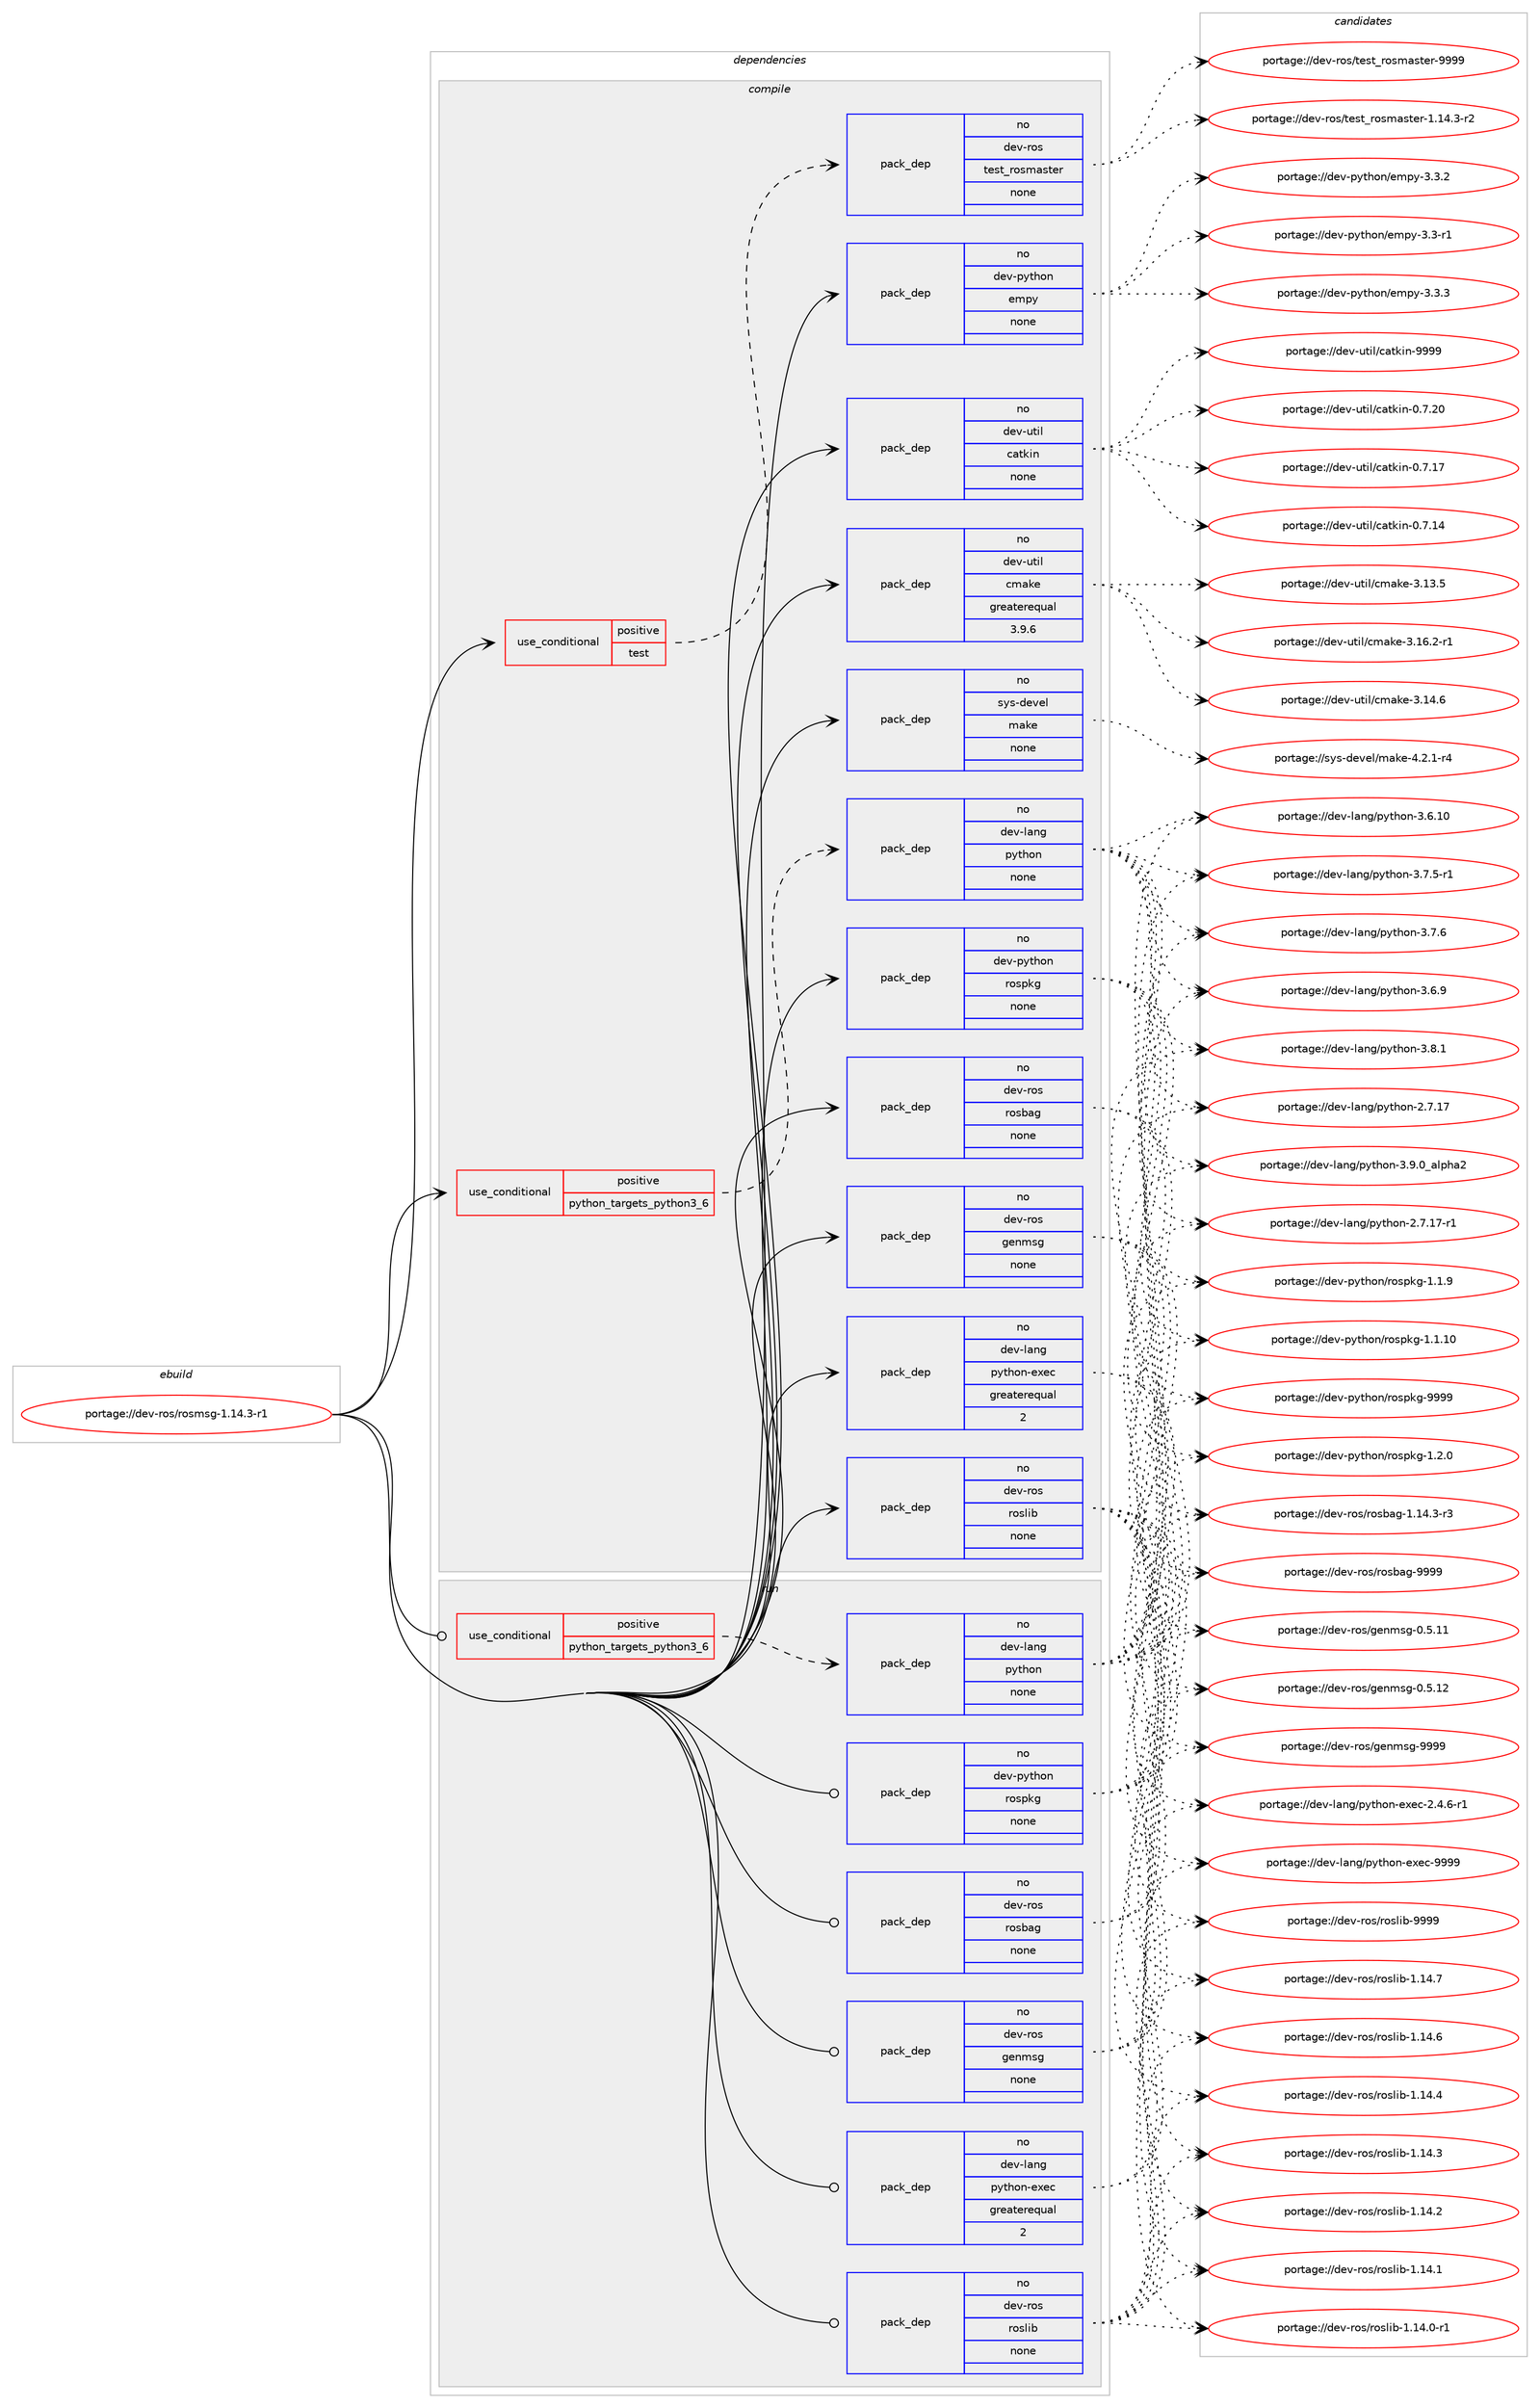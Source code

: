 digraph prolog {

# *************
# Graph options
# *************

newrank=true;
concentrate=true;
compound=true;
graph [rankdir=LR,fontname=Helvetica,fontsize=10,ranksep=1.5];#, ranksep=2.5, nodesep=0.2];
edge  [arrowhead=vee];
node  [fontname=Helvetica,fontsize=10];

# **********
# The ebuild
# **********

subgraph cluster_leftcol {
color=gray;
label=<<i>ebuild</i>>;
id [label="portage://dev-ros/rosmsg-1.14.3-r1", color=red, width=4, href="../dev-ros/rosmsg-1.14.3-r1.svg"];
}

# ****************
# The dependencies
# ****************

subgraph cluster_midcol {
color=gray;
label=<<i>dependencies</i>>;
subgraph cluster_compile {
fillcolor="#eeeeee";
style=filled;
label=<<i>compile</i>>;
subgraph cond97876 {
dependency387457 [label=<<TABLE BORDER="0" CELLBORDER="1" CELLSPACING="0" CELLPADDING="4"><TR><TD ROWSPAN="3" CELLPADDING="10">use_conditional</TD></TR><TR><TD>positive</TD></TR><TR><TD>python_targets_python3_6</TD></TR></TABLE>>, shape=none, color=red];
subgraph pack284728 {
dependency387458 [label=<<TABLE BORDER="0" CELLBORDER="1" CELLSPACING="0" CELLPADDING="4" WIDTH="220"><TR><TD ROWSPAN="6" CELLPADDING="30">pack_dep</TD></TR><TR><TD WIDTH="110">no</TD></TR><TR><TD>dev-lang</TD></TR><TR><TD>python</TD></TR><TR><TD>none</TD></TR><TR><TD></TD></TR></TABLE>>, shape=none, color=blue];
}
dependency387457:e -> dependency387458:w [weight=20,style="dashed",arrowhead="vee"];
}
id:e -> dependency387457:w [weight=20,style="solid",arrowhead="vee"];
subgraph cond97877 {
dependency387459 [label=<<TABLE BORDER="0" CELLBORDER="1" CELLSPACING="0" CELLPADDING="4"><TR><TD ROWSPAN="3" CELLPADDING="10">use_conditional</TD></TR><TR><TD>positive</TD></TR><TR><TD>test</TD></TR></TABLE>>, shape=none, color=red];
subgraph pack284729 {
dependency387460 [label=<<TABLE BORDER="0" CELLBORDER="1" CELLSPACING="0" CELLPADDING="4" WIDTH="220"><TR><TD ROWSPAN="6" CELLPADDING="30">pack_dep</TD></TR><TR><TD WIDTH="110">no</TD></TR><TR><TD>dev-ros</TD></TR><TR><TD>test_rosmaster</TD></TR><TR><TD>none</TD></TR><TR><TD></TD></TR></TABLE>>, shape=none, color=blue];
}
dependency387459:e -> dependency387460:w [weight=20,style="dashed",arrowhead="vee"];
}
id:e -> dependency387459:w [weight=20,style="solid",arrowhead="vee"];
subgraph pack284730 {
dependency387461 [label=<<TABLE BORDER="0" CELLBORDER="1" CELLSPACING="0" CELLPADDING="4" WIDTH="220"><TR><TD ROWSPAN="6" CELLPADDING="30">pack_dep</TD></TR><TR><TD WIDTH="110">no</TD></TR><TR><TD>dev-lang</TD></TR><TR><TD>python-exec</TD></TR><TR><TD>greaterequal</TD></TR><TR><TD>2</TD></TR></TABLE>>, shape=none, color=blue];
}
id:e -> dependency387461:w [weight=20,style="solid",arrowhead="vee"];
subgraph pack284731 {
dependency387462 [label=<<TABLE BORDER="0" CELLBORDER="1" CELLSPACING="0" CELLPADDING="4" WIDTH="220"><TR><TD ROWSPAN="6" CELLPADDING="30">pack_dep</TD></TR><TR><TD WIDTH="110">no</TD></TR><TR><TD>dev-python</TD></TR><TR><TD>empy</TD></TR><TR><TD>none</TD></TR><TR><TD></TD></TR></TABLE>>, shape=none, color=blue];
}
id:e -> dependency387462:w [weight=20,style="solid",arrowhead="vee"];
subgraph pack284732 {
dependency387463 [label=<<TABLE BORDER="0" CELLBORDER="1" CELLSPACING="0" CELLPADDING="4" WIDTH="220"><TR><TD ROWSPAN="6" CELLPADDING="30">pack_dep</TD></TR><TR><TD WIDTH="110">no</TD></TR><TR><TD>dev-python</TD></TR><TR><TD>rospkg</TD></TR><TR><TD>none</TD></TR><TR><TD></TD></TR></TABLE>>, shape=none, color=blue];
}
id:e -> dependency387463:w [weight=20,style="solid",arrowhead="vee"];
subgraph pack284733 {
dependency387464 [label=<<TABLE BORDER="0" CELLBORDER="1" CELLSPACING="0" CELLPADDING="4" WIDTH="220"><TR><TD ROWSPAN="6" CELLPADDING="30">pack_dep</TD></TR><TR><TD WIDTH="110">no</TD></TR><TR><TD>dev-ros</TD></TR><TR><TD>genmsg</TD></TR><TR><TD>none</TD></TR><TR><TD></TD></TR></TABLE>>, shape=none, color=blue];
}
id:e -> dependency387464:w [weight=20,style="solid",arrowhead="vee"];
subgraph pack284734 {
dependency387465 [label=<<TABLE BORDER="0" CELLBORDER="1" CELLSPACING="0" CELLPADDING="4" WIDTH="220"><TR><TD ROWSPAN="6" CELLPADDING="30">pack_dep</TD></TR><TR><TD WIDTH="110">no</TD></TR><TR><TD>dev-ros</TD></TR><TR><TD>rosbag</TD></TR><TR><TD>none</TD></TR><TR><TD></TD></TR></TABLE>>, shape=none, color=blue];
}
id:e -> dependency387465:w [weight=20,style="solid",arrowhead="vee"];
subgraph pack284735 {
dependency387466 [label=<<TABLE BORDER="0" CELLBORDER="1" CELLSPACING="0" CELLPADDING="4" WIDTH="220"><TR><TD ROWSPAN="6" CELLPADDING="30">pack_dep</TD></TR><TR><TD WIDTH="110">no</TD></TR><TR><TD>dev-ros</TD></TR><TR><TD>roslib</TD></TR><TR><TD>none</TD></TR><TR><TD></TD></TR></TABLE>>, shape=none, color=blue];
}
id:e -> dependency387466:w [weight=20,style="solid",arrowhead="vee"];
subgraph pack284736 {
dependency387467 [label=<<TABLE BORDER="0" CELLBORDER="1" CELLSPACING="0" CELLPADDING="4" WIDTH="220"><TR><TD ROWSPAN="6" CELLPADDING="30">pack_dep</TD></TR><TR><TD WIDTH="110">no</TD></TR><TR><TD>dev-util</TD></TR><TR><TD>catkin</TD></TR><TR><TD>none</TD></TR><TR><TD></TD></TR></TABLE>>, shape=none, color=blue];
}
id:e -> dependency387467:w [weight=20,style="solid",arrowhead="vee"];
subgraph pack284737 {
dependency387468 [label=<<TABLE BORDER="0" CELLBORDER="1" CELLSPACING="0" CELLPADDING="4" WIDTH="220"><TR><TD ROWSPAN="6" CELLPADDING="30">pack_dep</TD></TR><TR><TD WIDTH="110">no</TD></TR><TR><TD>dev-util</TD></TR><TR><TD>cmake</TD></TR><TR><TD>greaterequal</TD></TR><TR><TD>3.9.6</TD></TR></TABLE>>, shape=none, color=blue];
}
id:e -> dependency387468:w [weight=20,style="solid",arrowhead="vee"];
subgraph pack284738 {
dependency387469 [label=<<TABLE BORDER="0" CELLBORDER="1" CELLSPACING="0" CELLPADDING="4" WIDTH="220"><TR><TD ROWSPAN="6" CELLPADDING="30">pack_dep</TD></TR><TR><TD WIDTH="110">no</TD></TR><TR><TD>sys-devel</TD></TR><TR><TD>make</TD></TR><TR><TD>none</TD></TR><TR><TD></TD></TR></TABLE>>, shape=none, color=blue];
}
id:e -> dependency387469:w [weight=20,style="solid",arrowhead="vee"];
}
subgraph cluster_compileandrun {
fillcolor="#eeeeee";
style=filled;
label=<<i>compile and run</i>>;
}
subgraph cluster_run {
fillcolor="#eeeeee";
style=filled;
label=<<i>run</i>>;
subgraph cond97878 {
dependency387470 [label=<<TABLE BORDER="0" CELLBORDER="1" CELLSPACING="0" CELLPADDING="4"><TR><TD ROWSPAN="3" CELLPADDING="10">use_conditional</TD></TR><TR><TD>positive</TD></TR><TR><TD>python_targets_python3_6</TD></TR></TABLE>>, shape=none, color=red];
subgraph pack284739 {
dependency387471 [label=<<TABLE BORDER="0" CELLBORDER="1" CELLSPACING="0" CELLPADDING="4" WIDTH="220"><TR><TD ROWSPAN="6" CELLPADDING="30">pack_dep</TD></TR><TR><TD WIDTH="110">no</TD></TR><TR><TD>dev-lang</TD></TR><TR><TD>python</TD></TR><TR><TD>none</TD></TR><TR><TD></TD></TR></TABLE>>, shape=none, color=blue];
}
dependency387470:e -> dependency387471:w [weight=20,style="dashed",arrowhead="vee"];
}
id:e -> dependency387470:w [weight=20,style="solid",arrowhead="odot"];
subgraph pack284740 {
dependency387472 [label=<<TABLE BORDER="0" CELLBORDER="1" CELLSPACING="0" CELLPADDING="4" WIDTH="220"><TR><TD ROWSPAN="6" CELLPADDING="30">pack_dep</TD></TR><TR><TD WIDTH="110">no</TD></TR><TR><TD>dev-lang</TD></TR><TR><TD>python-exec</TD></TR><TR><TD>greaterequal</TD></TR><TR><TD>2</TD></TR></TABLE>>, shape=none, color=blue];
}
id:e -> dependency387472:w [weight=20,style="solid",arrowhead="odot"];
subgraph pack284741 {
dependency387473 [label=<<TABLE BORDER="0" CELLBORDER="1" CELLSPACING="0" CELLPADDING="4" WIDTH="220"><TR><TD ROWSPAN="6" CELLPADDING="30">pack_dep</TD></TR><TR><TD WIDTH="110">no</TD></TR><TR><TD>dev-python</TD></TR><TR><TD>rospkg</TD></TR><TR><TD>none</TD></TR><TR><TD></TD></TR></TABLE>>, shape=none, color=blue];
}
id:e -> dependency387473:w [weight=20,style="solid",arrowhead="odot"];
subgraph pack284742 {
dependency387474 [label=<<TABLE BORDER="0" CELLBORDER="1" CELLSPACING="0" CELLPADDING="4" WIDTH="220"><TR><TD ROWSPAN="6" CELLPADDING="30">pack_dep</TD></TR><TR><TD WIDTH="110">no</TD></TR><TR><TD>dev-ros</TD></TR><TR><TD>genmsg</TD></TR><TR><TD>none</TD></TR><TR><TD></TD></TR></TABLE>>, shape=none, color=blue];
}
id:e -> dependency387474:w [weight=20,style="solid",arrowhead="odot"];
subgraph pack284743 {
dependency387475 [label=<<TABLE BORDER="0" CELLBORDER="1" CELLSPACING="0" CELLPADDING="4" WIDTH="220"><TR><TD ROWSPAN="6" CELLPADDING="30">pack_dep</TD></TR><TR><TD WIDTH="110">no</TD></TR><TR><TD>dev-ros</TD></TR><TR><TD>rosbag</TD></TR><TR><TD>none</TD></TR><TR><TD></TD></TR></TABLE>>, shape=none, color=blue];
}
id:e -> dependency387475:w [weight=20,style="solid",arrowhead="odot"];
subgraph pack284744 {
dependency387476 [label=<<TABLE BORDER="0" CELLBORDER="1" CELLSPACING="0" CELLPADDING="4" WIDTH="220"><TR><TD ROWSPAN="6" CELLPADDING="30">pack_dep</TD></TR><TR><TD WIDTH="110">no</TD></TR><TR><TD>dev-ros</TD></TR><TR><TD>roslib</TD></TR><TR><TD>none</TD></TR><TR><TD></TD></TR></TABLE>>, shape=none, color=blue];
}
id:e -> dependency387476:w [weight=20,style="solid",arrowhead="odot"];
}
}

# **************
# The candidates
# **************

subgraph cluster_choices {
rank=same;
color=gray;
label=<<i>candidates</i>>;

subgraph choice284728 {
color=black;
nodesep=1;
choice10010111845108971101034711212111610411111045514657464895971081121049750 [label="portage://dev-lang/python-3.9.0_alpha2", color=red, width=4,href="../dev-lang/python-3.9.0_alpha2.svg"];
choice100101118451089711010347112121116104111110455146564649 [label="portage://dev-lang/python-3.8.1", color=red, width=4,href="../dev-lang/python-3.8.1.svg"];
choice100101118451089711010347112121116104111110455146554654 [label="portage://dev-lang/python-3.7.6", color=red, width=4,href="../dev-lang/python-3.7.6.svg"];
choice1001011184510897110103471121211161041111104551465546534511449 [label="portage://dev-lang/python-3.7.5-r1", color=red, width=4,href="../dev-lang/python-3.7.5-r1.svg"];
choice100101118451089711010347112121116104111110455146544657 [label="portage://dev-lang/python-3.6.9", color=red, width=4,href="../dev-lang/python-3.6.9.svg"];
choice10010111845108971101034711212111610411111045514654464948 [label="portage://dev-lang/python-3.6.10", color=red, width=4,href="../dev-lang/python-3.6.10.svg"];
choice100101118451089711010347112121116104111110455046554649554511449 [label="portage://dev-lang/python-2.7.17-r1", color=red, width=4,href="../dev-lang/python-2.7.17-r1.svg"];
choice10010111845108971101034711212111610411111045504655464955 [label="portage://dev-lang/python-2.7.17", color=red, width=4,href="../dev-lang/python-2.7.17.svg"];
dependency387458:e -> choice10010111845108971101034711212111610411111045514657464895971081121049750:w [style=dotted,weight="100"];
dependency387458:e -> choice100101118451089711010347112121116104111110455146564649:w [style=dotted,weight="100"];
dependency387458:e -> choice100101118451089711010347112121116104111110455146554654:w [style=dotted,weight="100"];
dependency387458:e -> choice1001011184510897110103471121211161041111104551465546534511449:w [style=dotted,weight="100"];
dependency387458:e -> choice100101118451089711010347112121116104111110455146544657:w [style=dotted,weight="100"];
dependency387458:e -> choice10010111845108971101034711212111610411111045514654464948:w [style=dotted,weight="100"];
dependency387458:e -> choice100101118451089711010347112121116104111110455046554649554511449:w [style=dotted,weight="100"];
dependency387458:e -> choice10010111845108971101034711212111610411111045504655464955:w [style=dotted,weight="100"];
}
subgraph choice284729 {
color=black;
nodesep=1;
choice100101118451141111154711610111511695114111115109971151161011144557575757 [label="portage://dev-ros/test_rosmaster-9999", color=red, width=4,href="../dev-ros/test_rosmaster-9999.svg"];
choice10010111845114111115471161011151169511411111510997115116101114454946495246514511450 [label="portage://dev-ros/test_rosmaster-1.14.3-r2", color=red, width=4,href="../dev-ros/test_rosmaster-1.14.3-r2.svg"];
dependency387460:e -> choice100101118451141111154711610111511695114111115109971151161011144557575757:w [style=dotted,weight="100"];
dependency387460:e -> choice10010111845114111115471161011151169511411111510997115116101114454946495246514511450:w [style=dotted,weight="100"];
}
subgraph choice284730 {
color=black;
nodesep=1;
choice10010111845108971101034711212111610411111045101120101994557575757 [label="portage://dev-lang/python-exec-9999", color=red, width=4,href="../dev-lang/python-exec-9999.svg"];
choice10010111845108971101034711212111610411111045101120101994550465246544511449 [label="portage://dev-lang/python-exec-2.4.6-r1", color=red, width=4,href="../dev-lang/python-exec-2.4.6-r1.svg"];
dependency387461:e -> choice10010111845108971101034711212111610411111045101120101994557575757:w [style=dotted,weight="100"];
dependency387461:e -> choice10010111845108971101034711212111610411111045101120101994550465246544511449:w [style=dotted,weight="100"];
}
subgraph choice284731 {
color=black;
nodesep=1;
choice1001011184511212111610411111047101109112121455146514651 [label="portage://dev-python/empy-3.3.3", color=red, width=4,href="../dev-python/empy-3.3.3.svg"];
choice1001011184511212111610411111047101109112121455146514650 [label="portage://dev-python/empy-3.3.2", color=red, width=4,href="../dev-python/empy-3.3.2.svg"];
choice1001011184511212111610411111047101109112121455146514511449 [label="portage://dev-python/empy-3.3-r1", color=red, width=4,href="../dev-python/empy-3.3-r1.svg"];
dependency387462:e -> choice1001011184511212111610411111047101109112121455146514651:w [style=dotted,weight="100"];
dependency387462:e -> choice1001011184511212111610411111047101109112121455146514650:w [style=dotted,weight="100"];
dependency387462:e -> choice1001011184511212111610411111047101109112121455146514511449:w [style=dotted,weight="100"];
}
subgraph choice284732 {
color=black;
nodesep=1;
choice10010111845112121116104111110471141111151121071034557575757 [label="portage://dev-python/rospkg-9999", color=red, width=4,href="../dev-python/rospkg-9999.svg"];
choice1001011184511212111610411111047114111115112107103454946504648 [label="portage://dev-python/rospkg-1.2.0", color=red, width=4,href="../dev-python/rospkg-1.2.0.svg"];
choice1001011184511212111610411111047114111115112107103454946494657 [label="portage://dev-python/rospkg-1.1.9", color=red, width=4,href="../dev-python/rospkg-1.1.9.svg"];
choice100101118451121211161041111104711411111511210710345494649464948 [label="portage://dev-python/rospkg-1.1.10", color=red, width=4,href="../dev-python/rospkg-1.1.10.svg"];
dependency387463:e -> choice10010111845112121116104111110471141111151121071034557575757:w [style=dotted,weight="100"];
dependency387463:e -> choice1001011184511212111610411111047114111115112107103454946504648:w [style=dotted,weight="100"];
dependency387463:e -> choice1001011184511212111610411111047114111115112107103454946494657:w [style=dotted,weight="100"];
dependency387463:e -> choice100101118451121211161041111104711411111511210710345494649464948:w [style=dotted,weight="100"];
}
subgraph choice284733 {
color=black;
nodesep=1;
choice10010111845114111115471031011101091151034557575757 [label="portage://dev-ros/genmsg-9999", color=red, width=4,href="../dev-ros/genmsg-9999.svg"];
choice100101118451141111154710310111010911510345484653464950 [label="portage://dev-ros/genmsg-0.5.12", color=red, width=4,href="../dev-ros/genmsg-0.5.12.svg"];
choice100101118451141111154710310111010911510345484653464949 [label="portage://dev-ros/genmsg-0.5.11", color=red, width=4,href="../dev-ros/genmsg-0.5.11.svg"];
dependency387464:e -> choice10010111845114111115471031011101091151034557575757:w [style=dotted,weight="100"];
dependency387464:e -> choice100101118451141111154710310111010911510345484653464950:w [style=dotted,weight="100"];
dependency387464:e -> choice100101118451141111154710310111010911510345484653464949:w [style=dotted,weight="100"];
}
subgraph choice284734 {
color=black;
nodesep=1;
choice100101118451141111154711411111598971034557575757 [label="portage://dev-ros/rosbag-9999", color=red, width=4,href="../dev-ros/rosbag-9999.svg"];
choice10010111845114111115471141111159897103454946495246514511451 [label="portage://dev-ros/rosbag-1.14.3-r3", color=red, width=4,href="../dev-ros/rosbag-1.14.3-r3.svg"];
dependency387465:e -> choice100101118451141111154711411111598971034557575757:w [style=dotted,weight="100"];
dependency387465:e -> choice10010111845114111115471141111159897103454946495246514511451:w [style=dotted,weight="100"];
}
subgraph choice284735 {
color=black;
nodesep=1;
choice1001011184511411111547114111115108105984557575757 [label="portage://dev-ros/roslib-9999", color=red, width=4,href="../dev-ros/roslib-9999.svg"];
choice10010111845114111115471141111151081059845494649524655 [label="portage://dev-ros/roslib-1.14.7", color=red, width=4,href="../dev-ros/roslib-1.14.7.svg"];
choice10010111845114111115471141111151081059845494649524654 [label="portage://dev-ros/roslib-1.14.6", color=red, width=4,href="../dev-ros/roslib-1.14.6.svg"];
choice10010111845114111115471141111151081059845494649524652 [label="portage://dev-ros/roslib-1.14.4", color=red, width=4,href="../dev-ros/roslib-1.14.4.svg"];
choice10010111845114111115471141111151081059845494649524651 [label="portage://dev-ros/roslib-1.14.3", color=red, width=4,href="../dev-ros/roslib-1.14.3.svg"];
choice10010111845114111115471141111151081059845494649524650 [label="portage://dev-ros/roslib-1.14.2", color=red, width=4,href="../dev-ros/roslib-1.14.2.svg"];
choice10010111845114111115471141111151081059845494649524649 [label="portage://dev-ros/roslib-1.14.1", color=red, width=4,href="../dev-ros/roslib-1.14.1.svg"];
choice100101118451141111154711411111510810598454946495246484511449 [label="portage://dev-ros/roslib-1.14.0-r1", color=red, width=4,href="../dev-ros/roslib-1.14.0-r1.svg"];
dependency387466:e -> choice1001011184511411111547114111115108105984557575757:w [style=dotted,weight="100"];
dependency387466:e -> choice10010111845114111115471141111151081059845494649524655:w [style=dotted,weight="100"];
dependency387466:e -> choice10010111845114111115471141111151081059845494649524654:w [style=dotted,weight="100"];
dependency387466:e -> choice10010111845114111115471141111151081059845494649524652:w [style=dotted,weight="100"];
dependency387466:e -> choice10010111845114111115471141111151081059845494649524651:w [style=dotted,weight="100"];
dependency387466:e -> choice10010111845114111115471141111151081059845494649524650:w [style=dotted,weight="100"];
dependency387466:e -> choice10010111845114111115471141111151081059845494649524649:w [style=dotted,weight="100"];
dependency387466:e -> choice100101118451141111154711411111510810598454946495246484511449:w [style=dotted,weight="100"];
}
subgraph choice284736 {
color=black;
nodesep=1;
choice100101118451171161051084799971161071051104557575757 [label="portage://dev-util/catkin-9999", color=red, width=4,href="../dev-util/catkin-9999.svg"];
choice1001011184511711610510847999711610710511045484655465048 [label="portage://dev-util/catkin-0.7.20", color=red, width=4,href="../dev-util/catkin-0.7.20.svg"];
choice1001011184511711610510847999711610710511045484655464955 [label="portage://dev-util/catkin-0.7.17", color=red, width=4,href="../dev-util/catkin-0.7.17.svg"];
choice1001011184511711610510847999711610710511045484655464952 [label="portage://dev-util/catkin-0.7.14", color=red, width=4,href="../dev-util/catkin-0.7.14.svg"];
dependency387467:e -> choice100101118451171161051084799971161071051104557575757:w [style=dotted,weight="100"];
dependency387467:e -> choice1001011184511711610510847999711610710511045484655465048:w [style=dotted,weight="100"];
dependency387467:e -> choice1001011184511711610510847999711610710511045484655464955:w [style=dotted,weight="100"];
dependency387467:e -> choice1001011184511711610510847999711610710511045484655464952:w [style=dotted,weight="100"];
}
subgraph choice284737 {
color=black;
nodesep=1;
choice10010111845117116105108479910997107101455146495446504511449 [label="portage://dev-util/cmake-3.16.2-r1", color=red, width=4,href="../dev-util/cmake-3.16.2-r1.svg"];
choice1001011184511711610510847991099710710145514649524654 [label="portage://dev-util/cmake-3.14.6", color=red, width=4,href="../dev-util/cmake-3.14.6.svg"];
choice1001011184511711610510847991099710710145514649514653 [label="portage://dev-util/cmake-3.13.5", color=red, width=4,href="../dev-util/cmake-3.13.5.svg"];
dependency387468:e -> choice10010111845117116105108479910997107101455146495446504511449:w [style=dotted,weight="100"];
dependency387468:e -> choice1001011184511711610510847991099710710145514649524654:w [style=dotted,weight="100"];
dependency387468:e -> choice1001011184511711610510847991099710710145514649514653:w [style=dotted,weight="100"];
}
subgraph choice284738 {
color=black;
nodesep=1;
choice1151211154510010111810110847109971071014552465046494511452 [label="portage://sys-devel/make-4.2.1-r4", color=red, width=4,href="../sys-devel/make-4.2.1-r4.svg"];
dependency387469:e -> choice1151211154510010111810110847109971071014552465046494511452:w [style=dotted,weight="100"];
}
subgraph choice284739 {
color=black;
nodesep=1;
choice10010111845108971101034711212111610411111045514657464895971081121049750 [label="portage://dev-lang/python-3.9.0_alpha2", color=red, width=4,href="../dev-lang/python-3.9.0_alpha2.svg"];
choice100101118451089711010347112121116104111110455146564649 [label="portage://dev-lang/python-3.8.1", color=red, width=4,href="../dev-lang/python-3.8.1.svg"];
choice100101118451089711010347112121116104111110455146554654 [label="portage://dev-lang/python-3.7.6", color=red, width=4,href="../dev-lang/python-3.7.6.svg"];
choice1001011184510897110103471121211161041111104551465546534511449 [label="portage://dev-lang/python-3.7.5-r1", color=red, width=4,href="../dev-lang/python-3.7.5-r1.svg"];
choice100101118451089711010347112121116104111110455146544657 [label="portage://dev-lang/python-3.6.9", color=red, width=4,href="../dev-lang/python-3.6.9.svg"];
choice10010111845108971101034711212111610411111045514654464948 [label="portage://dev-lang/python-3.6.10", color=red, width=4,href="../dev-lang/python-3.6.10.svg"];
choice100101118451089711010347112121116104111110455046554649554511449 [label="portage://dev-lang/python-2.7.17-r1", color=red, width=4,href="../dev-lang/python-2.7.17-r1.svg"];
choice10010111845108971101034711212111610411111045504655464955 [label="portage://dev-lang/python-2.7.17", color=red, width=4,href="../dev-lang/python-2.7.17.svg"];
dependency387471:e -> choice10010111845108971101034711212111610411111045514657464895971081121049750:w [style=dotted,weight="100"];
dependency387471:e -> choice100101118451089711010347112121116104111110455146564649:w [style=dotted,weight="100"];
dependency387471:e -> choice100101118451089711010347112121116104111110455146554654:w [style=dotted,weight="100"];
dependency387471:e -> choice1001011184510897110103471121211161041111104551465546534511449:w [style=dotted,weight="100"];
dependency387471:e -> choice100101118451089711010347112121116104111110455146544657:w [style=dotted,weight="100"];
dependency387471:e -> choice10010111845108971101034711212111610411111045514654464948:w [style=dotted,weight="100"];
dependency387471:e -> choice100101118451089711010347112121116104111110455046554649554511449:w [style=dotted,weight="100"];
dependency387471:e -> choice10010111845108971101034711212111610411111045504655464955:w [style=dotted,weight="100"];
}
subgraph choice284740 {
color=black;
nodesep=1;
choice10010111845108971101034711212111610411111045101120101994557575757 [label="portage://dev-lang/python-exec-9999", color=red, width=4,href="../dev-lang/python-exec-9999.svg"];
choice10010111845108971101034711212111610411111045101120101994550465246544511449 [label="portage://dev-lang/python-exec-2.4.6-r1", color=red, width=4,href="../dev-lang/python-exec-2.4.6-r1.svg"];
dependency387472:e -> choice10010111845108971101034711212111610411111045101120101994557575757:w [style=dotted,weight="100"];
dependency387472:e -> choice10010111845108971101034711212111610411111045101120101994550465246544511449:w [style=dotted,weight="100"];
}
subgraph choice284741 {
color=black;
nodesep=1;
choice10010111845112121116104111110471141111151121071034557575757 [label="portage://dev-python/rospkg-9999", color=red, width=4,href="../dev-python/rospkg-9999.svg"];
choice1001011184511212111610411111047114111115112107103454946504648 [label="portage://dev-python/rospkg-1.2.0", color=red, width=4,href="../dev-python/rospkg-1.2.0.svg"];
choice1001011184511212111610411111047114111115112107103454946494657 [label="portage://dev-python/rospkg-1.1.9", color=red, width=4,href="../dev-python/rospkg-1.1.9.svg"];
choice100101118451121211161041111104711411111511210710345494649464948 [label="portage://dev-python/rospkg-1.1.10", color=red, width=4,href="../dev-python/rospkg-1.1.10.svg"];
dependency387473:e -> choice10010111845112121116104111110471141111151121071034557575757:w [style=dotted,weight="100"];
dependency387473:e -> choice1001011184511212111610411111047114111115112107103454946504648:w [style=dotted,weight="100"];
dependency387473:e -> choice1001011184511212111610411111047114111115112107103454946494657:w [style=dotted,weight="100"];
dependency387473:e -> choice100101118451121211161041111104711411111511210710345494649464948:w [style=dotted,weight="100"];
}
subgraph choice284742 {
color=black;
nodesep=1;
choice10010111845114111115471031011101091151034557575757 [label="portage://dev-ros/genmsg-9999", color=red, width=4,href="../dev-ros/genmsg-9999.svg"];
choice100101118451141111154710310111010911510345484653464950 [label="portage://dev-ros/genmsg-0.5.12", color=red, width=4,href="../dev-ros/genmsg-0.5.12.svg"];
choice100101118451141111154710310111010911510345484653464949 [label="portage://dev-ros/genmsg-0.5.11", color=red, width=4,href="../dev-ros/genmsg-0.5.11.svg"];
dependency387474:e -> choice10010111845114111115471031011101091151034557575757:w [style=dotted,weight="100"];
dependency387474:e -> choice100101118451141111154710310111010911510345484653464950:w [style=dotted,weight="100"];
dependency387474:e -> choice100101118451141111154710310111010911510345484653464949:w [style=dotted,weight="100"];
}
subgraph choice284743 {
color=black;
nodesep=1;
choice100101118451141111154711411111598971034557575757 [label="portage://dev-ros/rosbag-9999", color=red, width=4,href="../dev-ros/rosbag-9999.svg"];
choice10010111845114111115471141111159897103454946495246514511451 [label="portage://dev-ros/rosbag-1.14.3-r3", color=red, width=4,href="../dev-ros/rosbag-1.14.3-r3.svg"];
dependency387475:e -> choice100101118451141111154711411111598971034557575757:w [style=dotted,weight="100"];
dependency387475:e -> choice10010111845114111115471141111159897103454946495246514511451:w [style=dotted,weight="100"];
}
subgraph choice284744 {
color=black;
nodesep=1;
choice1001011184511411111547114111115108105984557575757 [label="portage://dev-ros/roslib-9999", color=red, width=4,href="../dev-ros/roslib-9999.svg"];
choice10010111845114111115471141111151081059845494649524655 [label="portage://dev-ros/roslib-1.14.7", color=red, width=4,href="../dev-ros/roslib-1.14.7.svg"];
choice10010111845114111115471141111151081059845494649524654 [label="portage://dev-ros/roslib-1.14.6", color=red, width=4,href="../dev-ros/roslib-1.14.6.svg"];
choice10010111845114111115471141111151081059845494649524652 [label="portage://dev-ros/roslib-1.14.4", color=red, width=4,href="../dev-ros/roslib-1.14.4.svg"];
choice10010111845114111115471141111151081059845494649524651 [label="portage://dev-ros/roslib-1.14.3", color=red, width=4,href="../dev-ros/roslib-1.14.3.svg"];
choice10010111845114111115471141111151081059845494649524650 [label="portage://dev-ros/roslib-1.14.2", color=red, width=4,href="../dev-ros/roslib-1.14.2.svg"];
choice10010111845114111115471141111151081059845494649524649 [label="portage://dev-ros/roslib-1.14.1", color=red, width=4,href="../dev-ros/roslib-1.14.1.svg"];
choice100101118451141111154711411111510810598454946495246484511449 [label="portage://dev-ros/roslib-1.14.0-r1", color=red, width=4,href="../dev-ros/roslib-1.14.0-r1.svg"];
dependency387476:e -> choice1001011184511411111547114111115108105984557575757:w [style=dotted,weight="100"];
dependency387476:e -> choice10010111845114111115471141111151081059845494649524655:w [style=dotted,weight="100"];
dependency387476:e -> choice10010111845114111115471141111151081059845494649524654:w [style=dotted,weight="100"];
dependency387476:e -> choice10010111845114111115471141111151081059845494649524652:w [style=dotted,weight="100"];
dependency387476:e -> choice10010111845114111115471141111151081059845494649524651:w [style=dotted,weight="100"];
dependency387476:e -> choice10010111845114111115471141111151081059845494649524650:w [style=dotted,weight="100"];
dependency387476:e -> choice10010111845114111115471141111151081059845494649524649:w [style=dotted,weight="100"];
dependency387476:e -> choice100101118451141111154711411111510810598454946495246484511449:w [style=dotted,weight="100"];
}
}

}
